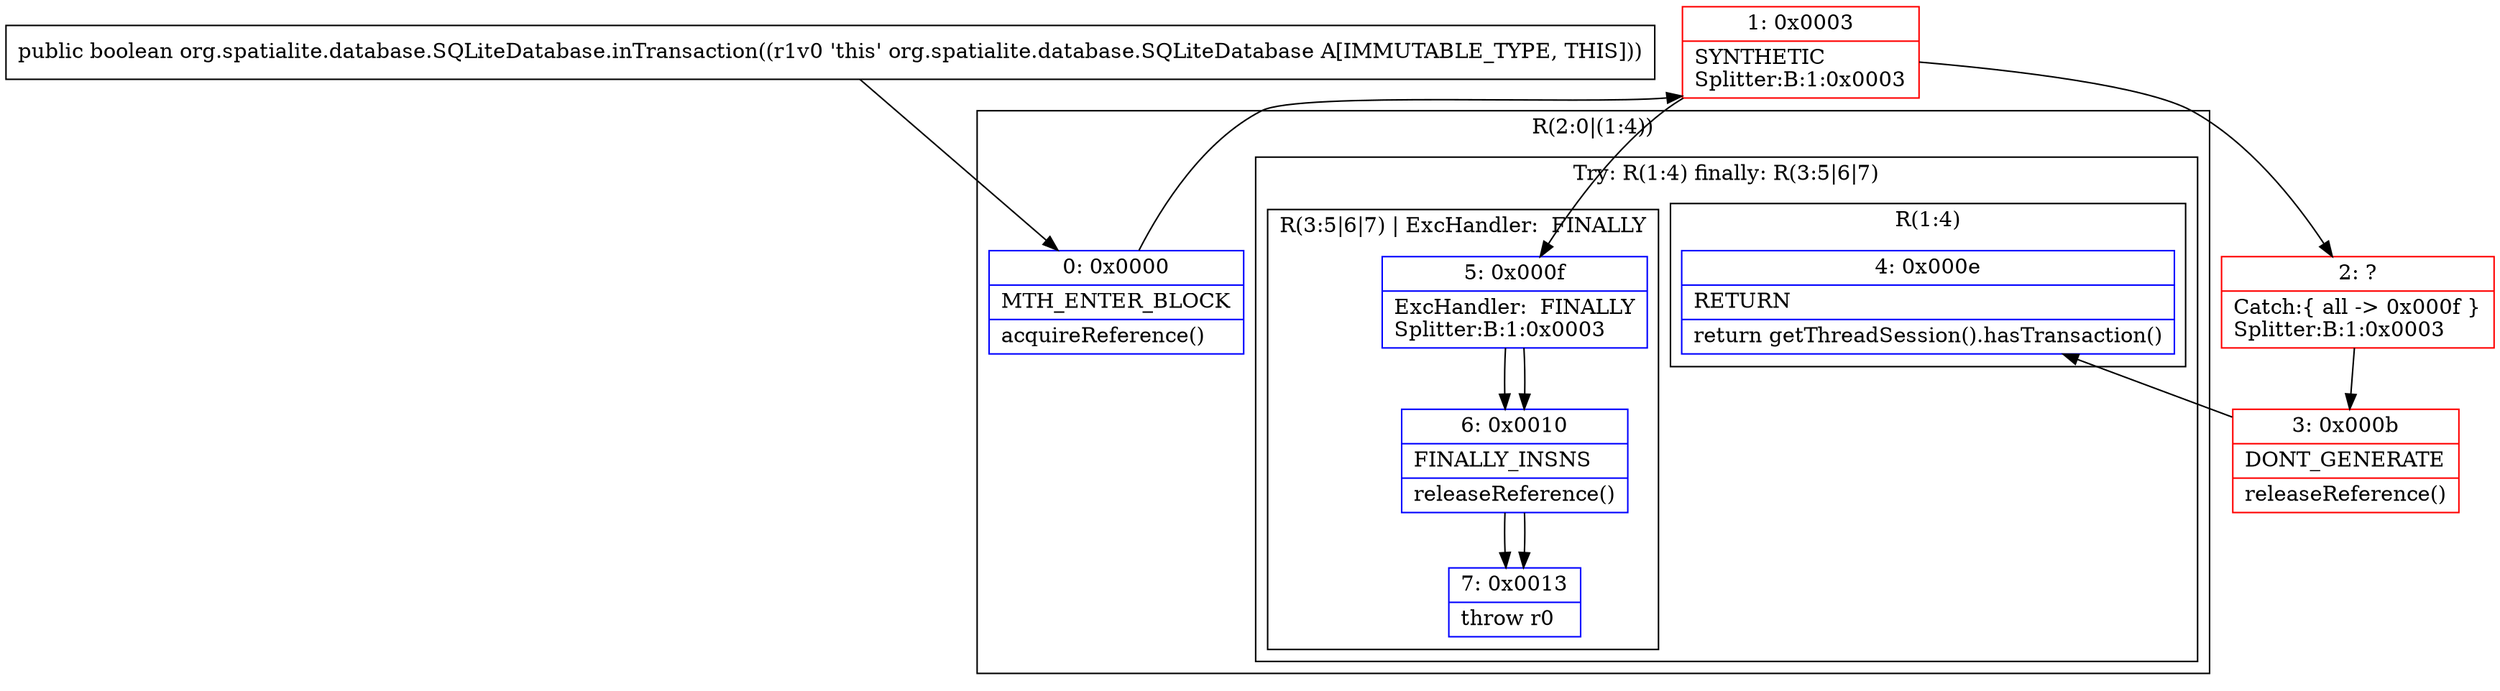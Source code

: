 digraph "CFG fororg.spatialite.database.SQLiteDatabase.inTransaction()Z" {
subgraph cluster_Region_1187158529 {
label = "R(2:0|(1:4))";
node [shape=record,color=blue];
Node_0 [shape=record,label="{0\:\ 0x0000|MTH_ENTER_BLOCK\l|acquireReference()\l}"];
subgraph cluster_TryCatchRegion_1118045501 {
label = "Try: R(1:4) finally: R(3:5|6|7)";
node [shape=record,color=blue];
subgraph cluster_Region_321620766 {
label = "R(1:4)";
node [shape=record,color=blue];
Node_4 [shape=record,label="{4\:\ 0x000e|RETURN\l|return getThreadSession().hasTransaction()\l}"];
}
subgraph cluster_Region_555025640 {
label = "R(3:5|6|7) | ExcHandler:  FINALLY\l";
node [shape=record,color=blue];
Node_5 [shape=record,label="{5\:\ 0x000f|ExcHandler:  FINALLY\lSplitter:B:1:0x0003\l}"];
Node_6 [shape=record,label="{6\:\ 0x0010|FINALLY_INSNS\l|releaseReference()\l}"];
Node_7 [shape=record,label="{7\:\ 0x0013|throw r0\l}"];
}
}
}
subgraph cluster_Region_555025640 {
label = "R(3:5|6|7) | ExcHandler:  FINALLY\l";
node [shape=record,color=blue];
Node_5 [shape=record,label="{5\:\ 0x000f|ExcHandler:  FINALLY\lSplitter:B:1:0x0003\l}"];
Node_6 [shape=record,label="{6\:\ 0x0010|FINALLY_INSNS\l|releaseReference()\l}"];
Node_7 [shape=record,label="{7\:\ 0x0013|throw r0\l}"];
}
Node_1 [shape=record,color=red,label="{1\:\ 0x0003|SYNTHETIC\lSplitter:B:1:0x0003\l}"];
Node_2 [shape=record,color=red,label="{2\:\ ?|Catch:\{ all \-\> 0x000f \}\lSplitter:B:1:0x0003\l}"];
Node_3 [shape=record,color=red,label="{3\:\ 0x000b|DONT_GENERATE\l|releaseReference()\l}"];
MethodNode[shape=record,label="{public boolean org.spatialite.database.SQLiteDatabase.inTransaction((r1v0 'this' org.spatialite.database.SQLiteDatabase A[IMMUTABLE_TYPE, THIS])) }"];
MethodNode -> Node_0;
Node_0 -> Node_1;
Node_5 -> Node_6;
Node_6 -> Node_7;
Node_5 -> Node_6;
Node_6 -> Node_7;
Node_1 -> Node_2;
Node_1 -> Node_5;
Node_2 -> Node_3;
Node_3 -> Node_4;
}

